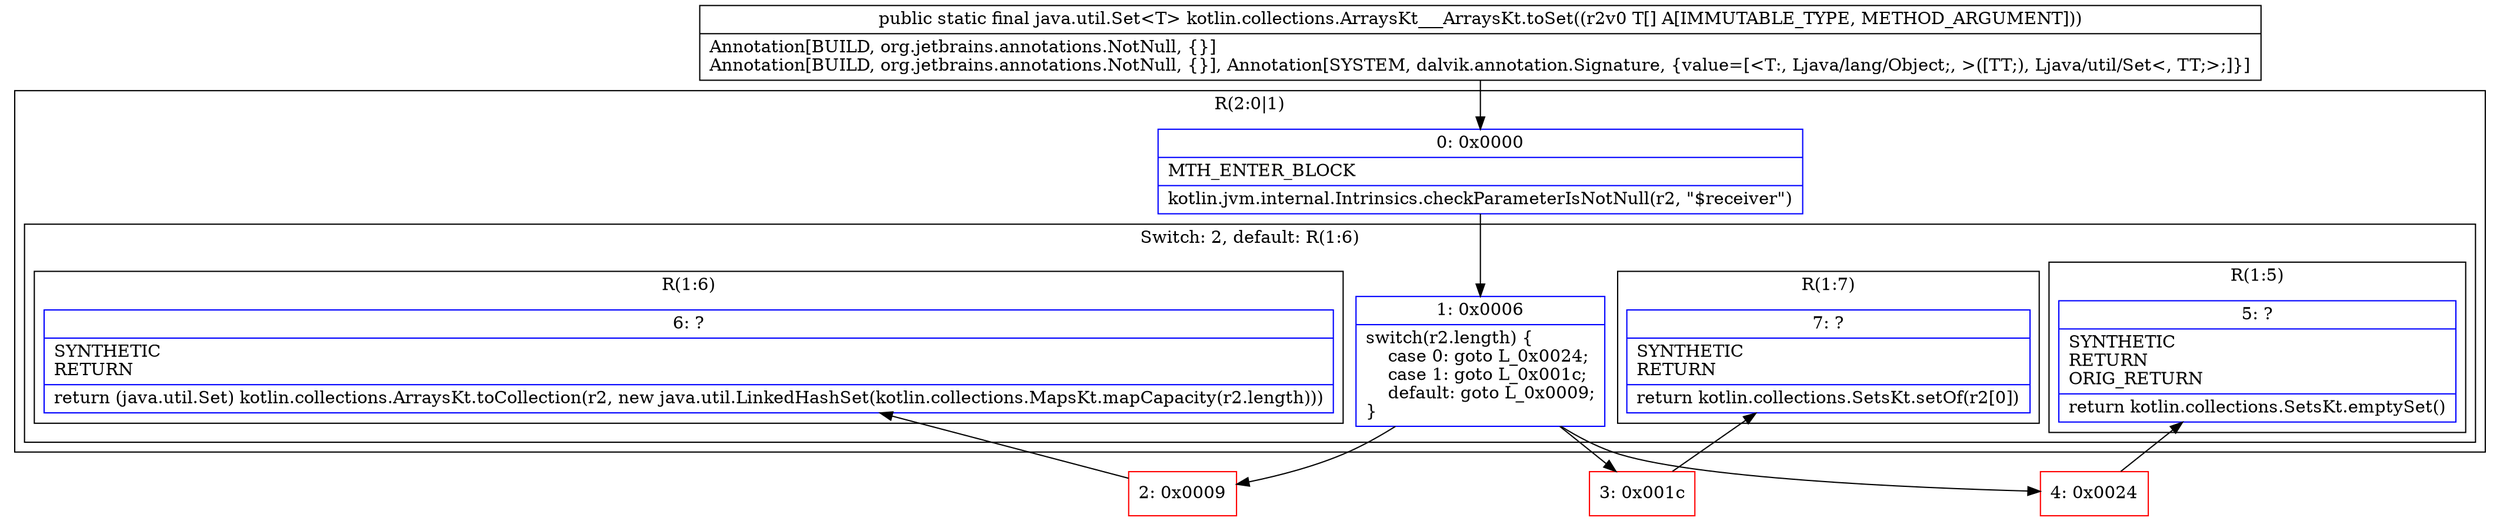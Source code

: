 digraph "CFG forkotlin.collections.ArraysKt___ArraysKt.toSet([Ljava\/lang\/Object;)Ljava\/util\/Set;" {
subgraph cluster_Region_508345908 {
label = "R(2:0|1)";
node [shape=record,color=blue];
Node_0 [shape=record,label="{0\:\ 0x0000|MTH_ENTER_BLOCK\l|kotlin.jvm.internal.Intrinsics.checkParameterIsNotNull(r2, \"$receiver\")\l}"];
subgraph cluster_SwitchRegion_1063799861 {
label = "Switch: 2, default: R(1:6)";
node [shape=record,color=blue];
Node_1 [shape=record,label="{1\:\ 0x0006|switch(r2.length) \{\l    case 0: goto L_0x0024;\l    case 1: goto L_0x001c;\l    default: goto L_0x0009;\l\}\l}"];
subgraph cluster_Region_1584964759 {
label = "R(1:5)";
node [shape=record,color=blue];
Node_5 [shape=record,label="{5\:\ ?|SYNTHETIC\lRETURN\lORIG_RETURN\l|return kotlin.collections.SetsKt.emptySet()\l}"];
}
subgraph cluster_Region_62506331 {
label = "R(1:7)";
node [shape=record,color=blue];
Node_7 [shape=record,label="{7\:\ ?|SYNTHETIC\lRETURN\l|return kotlin.collections.SetsKt.setOf(r2[0])\l}"];
}
subgraph cluster_Region_2021619206 {
label = "R(1:6)";
node [shape=record,color=blue];
Node_6 [shape=record,label="{6\:\ ?|SYNTHETIC\lRETURN\l|return (java.util.Set) kotlin.collections.ArraysKt.toCollection(r2, new java.util.LinkedHashSet(kotlin.collections.MapsKt.mapCapacity(r2.length)))\l}"];
}
}
}
Node_2 [shape=record,color=red,label="{2\:\ 0x0009}"];
Node_3 [shape=record,color=red,label="{3\:\ 0x001c}"];
Node_4 [shape=record,color=red,label="{4\:\ 0x0024}"];
MethodNode[shape=record,label="{public static final java.util.Set\<T\> kotlin.collections.ArraysKt___ArraysKt.toSet((r2v0 T[] A[IMMUTABLE_TYPE, METHOD_ARGUMENT]))  | Annotation[BUILD, org.jetbrains.annotations.NotNull, \{\}]\lAnnotation[BUILD, org.jetbrains.annotations.NotNull, \{\}], Annotation[SYSTEM, dalvik.annotation.Signature, \{value=[\<T:, Ljava\/lang\/Object;, \>([TT;), Ljava\/util\/Set\<, TT;\>;]\}]\l}"];
MethodNode -> Node_0;
Node_0 -> Node_1;
Node_1 -> Node_2;
Node_1 -> Node_3;
Node_1 -> Node_4;
Node_2 -> Node_6;
Node_3 -> Node_7;
Node_4 -> Node_5;
}

